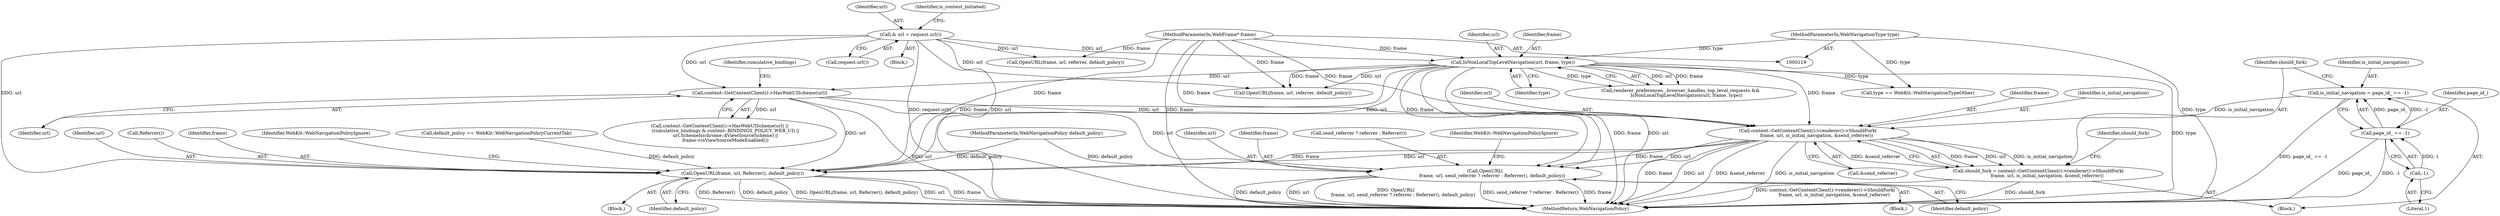 digraph "0_Chrome_744c2a2d90c3c9a33c818e1ea4b7ccb5010663a0_12@pointer" {
"1000268" [label="(Call,content::GetContentClient()->renderer()->ShouldFork(\n            frame, url, is_initial_navigation, &send_referrer))"];
"1000191" [label="(Call,IsNonLocalTopLevelNavigation(url, frame, type))"];
"1000140" [label="(Call,& url = request.url())"];
"1000120" [label="(MethodParameterIn,WebFrame* frame)"];
"1000122" [label="(MethodParameterIn,WebNavigationType type)"];
"1000240" [label="(Call,content::GetContentClient()->HasWebUIScheme(url))"];
"1000260" [label="(Call,is_initial_navigation = page_id_ == -1)"];
"1000262" [label="(Call,page_id_ == -1)"];
"1000264" [label="(Call,-1)"];
"1000266" [label="(Call,should_fork = content::GetContentClient()->renderer()->ShouldFork(\n            frame, url, is_initial_navigation, &send_referrer))"];
"1000278" [label="(Call,OpenURL(\n          frame, url, send_referrer ? referrer : Referrer(), default_policy))"];
"1000325" [label="(Call,OpenURL(frame, url, Referrer(), default_policy))"];
"1000258" [label="(Block,)"];
"1000124" [label="(MethodParameterIn,WebNavigationPolicy default_policy)"];
"1000194" [label="(Identifier,type)"];
"1000241" [label="(Identifier,url)"];
"1000267" [label="(Identifier,should_fork)"];
"1000192" [label="(Identifier,url)"];
"1000239" [label="(Call,content::GetContentClient()->HasWebUIScheme(url) ||\n        (cumulative_bindings & content::BINDINGS_POLICY_WEB_UI) ||\n        url.SchemeIs(chrome::kViewSourceScheme) ||\n        frame->isViewSourceModeEnabled())"];
"1000275" [label="(Identifier,should_fork)"];
"1000280" [label="(Identifier,url)"];
"1000265" [label="(Literal,1)"];
"1000279" [label="(Identifier,frame)"];
"1000285" [label="(Identifier,default_policy)"];
"1000329" [label="(Identifier,default_policy)"];
"1000141" [label="(Identifier,url)"];
"1000263" [label="(Identifier,page_id_)"];
"1000324" [label="(Block,)"];
"1000264" [label="(Call,-1)"];
"1000174" [label="(Call,OpenURL(frame, url, referrer, default_policy))"];
"1000191" [label="(Call,IsNonLocalTopLevelNavigation(url, frame, type))"];
"1000120" [label="(MethodParameterIn,WebFrame* frame)"];
"1000140" [label="(Call,& url = request.url())"];
"1000142" [label="(Call,request.url())"];
"1000261" [label="(Identifier,is_initial_navigation)"];
"1000269" [label="(Identifier,frame)"];
"1000266" [label="(Call,should_fork = content::GetContentClient()->renderer()->ShouldFork(\n            frame, url, is_initial_navigation, &send_referrer))"];
"1000240" [label="(Call,content::GetContentClient()->HasWebUIScheme(url))"];
"1000211" [label="(Call,OpenURL(frame, url, referrer, default_policy))"];
"1000272" [label="(Call,&send_referrer)"];
"1000187" [label="(Call,renderer_preferences_.browser_handles_top_level_requests &&\n        IsNonLocalTopLevelNavigation(url, frame, type))"];
"1000145" [label="(Identifier,is_content_initiated)"];
"1000327" [label="(Identifier,url)"];
"1000126" [label="(Block,)"];
"1000281" [label="(Call,send_referrer ? referrer : Referrer())"];
"1000328" [label="(Call,Referrer())"];
"1000244" [label="(Identifier,cumulative_bindings)"];
"1000260" [label="(Call,is_initial_navigation = page_id_ == -1)"];
"1000326" [label="(Identifier,frame)"];
"1000319" [label="(Call,type == WebKit::WebNavigationTypeOther)"];
"1000331" [label="(Identifier,WebKit::WebNavigationPolicyIgnore)"];
"1000271" [label="(Identifier,is_initial_navigation)"];
"1000287" [label="(Identifier,WebKit::WebNavigationPolicyIgnore)"];
"1000268" [label="(Call,content::GetContentClient()->renderer()->ShouldFork(\n            frame, url, is_initial_navigation, &send_referrer))"];
"1000325" [label="(Call,OpenURL(frame, url, Referrer(), default_policy))"];
"1000122" [label="(MethodParameterIn,WebNavigationType type)"];
"1000334" [label="(MethodReturn,WebNavigationPolicy)"];
"1000278" [label="(Call,OpenURL(\n          frame, url, send_referrer ? referrer : Referrer(), default_policy))"];
"1000193" [label="(Identifier,frame)"];
"1000316" [label="(Call,default_policy == WebKit::WebNavigationPolicyCurrentTab)"];
"1000270" [label="(Identifier,url)"];
"1000276" [label="(Block,)"];
"1000262" [label="(Call,page_id_ == -1)"];
"1000268" -> "1000266"  [label="AST: "];
"1000268" -> "1000272"  [label="CFG: "];
"1000269" -> "1000268"  [label="AST: "];
"1000270" -> "1000268"  [label="AST: "];
"1000271" -> "1000268"  [label="AST: "];
"1000272" -> "1000268"  [label="AST: "];
"1000266" -> "1000268"  [label="CFG: "];
"1000268" -> "1000334"  [label="DDG: frame"];
"1000268" -> "1000334"  [label="DDG: url"];
"1000268" -> "1000334"  [label="DDG: &send_referrer"];
"1000268" -> "1000334"  [label="DDG: is_initial_navigation"];
"1000268" -> "1000266"  [label="DDG: frame"];
"1000268" -> "1000266"  [label="DDG: url"];
"1000268" -> "1000266"  [label="DDG: is_initial_navigation"];
"1000268" -> "1000266"  [label="DDG: &send_referrer"];
"1000191" -> "1000268"  [label="DDG: frame"];
"1000120" -> "1000268"  [label="DDG: frame"];
"1000240" -> "1000268"  [label="DDG: url"];
"1000260" -> "1000268"  [label="DDG: is_initial_navigation"];
"1000268" -> "1000278"  [label="DDG: frame"];
"1000268" -> "1000278"  [label="DDG: url"];
"1000268" -> "1000325"  [label="DDG: frame"];
"1000268" -> "1000325"  [label="DDG: url"];
"1000191" -> "1000187"  [label="AST: "];
"1000191" -> "1000194"  [label="CFG: "];
"1000192" -> "1000191"  [label="AST: "];
"1000193" -> "1000191"  [label="AST: "];
"1000194" -> "1000191"  [label="AST: "];
"1000187" -> "1000191"  [label="CFG: "];
"1000191" -> "1000334"  [label="DDG: type"];
"1000191" -> "1000334"  [label="DDG: frame"];
"1000191" -> "1000334"  [label="DDG: url"];
"1000191" -> "1000187"  [label="DDG: url"];
"1000191" -> "1000187"  [label="DDG: frame"];
"1000191" -> "1000187"  [label="DDG: type"];
"1000140" -> "1000191"  [label="DDG: url"];
"1000120" -> "1000191"  [label="DDG: frame"];
"1000122" -> "1000191"  [label="DDG: type"];
"1000191" -> "1000211"  [label="DDG: frame"];
"1000191" -> "1000211"  [label="DDG: url"];
"1000191" -> "1000240"  [label="DDG: url"];
"1000191" -> "1000278"  [label="DDG: frame"];
"1000191" -> "1000319"  [label="DDG: type"];
"1000191" -> "1000325"  [label="DDG: frame"];
"1000191" -> "1000325"  [label="DDG: url"];
"1000140" -> "1000126"  [label="AST: "];
"1000140" -> "1000142"  [label="CFG: "];
"1000141" -> "1000140"  [label="AST: "];
"1000142" -> "1000140"  [label="AST: "];
"1000145" -> "1000140"  [label="CFG: "];
"1000140" -> "1000334"  [label="DDG: request.url()"];
"1000140" -> "1000334"  [label="DDG: url"];
"1000140" -> "1000174"  [label="DDG: url"];
"1000140" -> "1000211"  [label="DDG: url"];
"1000140" -> "1000240"  [label="DDG: url"];
"1000140" -> "1000325"  [label="DDG: url"];
"1000120" -> "1000119"  [label="AST: "];
"1000120" -> "1000334"  [label="DDG: frame"];
"1000120" -> "1000174"  [label="DDG: frame"];
"1000120" -> "1000211"  [label="DDG: frame"];
"1000120" -> "1000278"  [label="DDG: frame"];
"1000120" -> "1000325"  [label="DDG: frame"];
"1000122" -> "1000119"  [label="AST: "];
"1000122" -> "1000334"  [label="DDG: type"];
"1000122" -> "1000319"  [label="DDG: type"];
"1000240" -> "1000239"  [label="AST: "];
"1000240" -> "1000241"  [label="CFG: "];
"1000241" -> "1000240"  [label="AST: "];
"1000244" -> "1000240"  [label="CFG: "];
"1000239" -> "1000240"  [label="CFG: "];
"1000240" -> "1000334"  [label="DDG: url"];
"1000240" -> "1000239"  [label="DDG: url"];
"1000240" -> "1000278"  [label="DDG: url"];
"1000240" -> "1000325"  [label="DDG: url"];
"1000260" -> "1000258"  [label="AST: "];
"1000260" -> "1000262"  [label="CFG: "];
"1000261" -> "1000260"  [label="AST: "];
"1000262" -> "1000260"  [label="AST: "];
"1000267" -> "1000260"  [label="CFG: "];
"1000260" -> "1000334"  [label="DDG: page_id_ == -1"];
"1000262" -> "1000260"  [label="DDG: page_id_"];
"1000262" -> "1000260"  [label="DDG: -1"];
"1000262" -> "1000264"  [label="CFG: "];
"1000263" -> "1000262"  [label="AST: "];
"1000264" -> "1000262"  [label="AST: "];
"1000262" -> "1000334"  [label="DDG: page_id_"];
"1000262" -> "1000334"  [label="DDG: -1"];
"1000264" -> "1000262"  [label="DDG: 1"];
"1000264" -> "1000265"  [label="CFG: "];
"1000265" -> "1000264"  [label="AST: "];
"1000266" -> "1000258"  [label="AST: "];
"1000267" -> "1000266"  [label="AST: "];
"1000275" -> "1000266"  [label="CFG: "];
"1000266" -> "1000334"  [label="DDG: content::GetContentClient()->renderer()->ShouldFork(\n            frame, url, is_initial_navigation, &send_referrer)"];
"1000266" -> "1000334"  [label="DDG: should_fork"];
"1000278" -> "1000276"  [label="AST: "];
"1000278" -> "1000285"  [label="CFG: "];
"1000279" -> "1000278"  [label="AST: "];
"1000280" -> "1000278"  [label="AST: "];
"1000281" -> "1000278"  [label="AST: "];
"1000285" -> "1000278"  [label="AST: "];
"1000287" -> "1000278"  [label="CFG: "];
"1000278" -> "1000334"  [label="DDG: default_policy"];
"1000278" -> "1000334"  [label="DDG: url"];
"1000278" -> "1000334"  [label="DDG: OpenURL(\n          frame, url, send_referrer ? referrer : Referrer(), default_policy)"];
"1000278" -> "1000334"  [label="DDG: send_referrer ? referrer : Referrer()"];
"1000278" -> "1000334"  [label="DDG: frame"];
"1000124" -> "1000278"  [label="DDG: default_policy"];
"1000325" -> "1000324"  [label="AST: "];
"1000325" -> "1000329"  [label="CFG: "];
"1000326" -> "1000325"  [label="AST: "];
"1000327" -> "1000325"  [label="AST: "];
"1000328" -> "1000325"  [label="AST: "];
"1000329" -> "1000325"  [label="AST: "];
"1000331" -> "1000325"  [label="CFG: "];
"1000325" -> "1000334"  [label="DDG: frame"];
"1000325" -> "1000334"  [label="DDG: Referrer()"];
"1000325" -> "1000334"  [label="DDG: default_policy"];
"1000325" -> "1000334"  [label="DDG: OpenURL(frame, url, Referrer(), default_policy)"];
"1000325" -> "1000334"  [label="DDG: url"];
"1000316" -> "1000325"  [label="DDG: default_policy"];
"1000124" -> "1000325"  [label="DDG: default_policy"];
}
